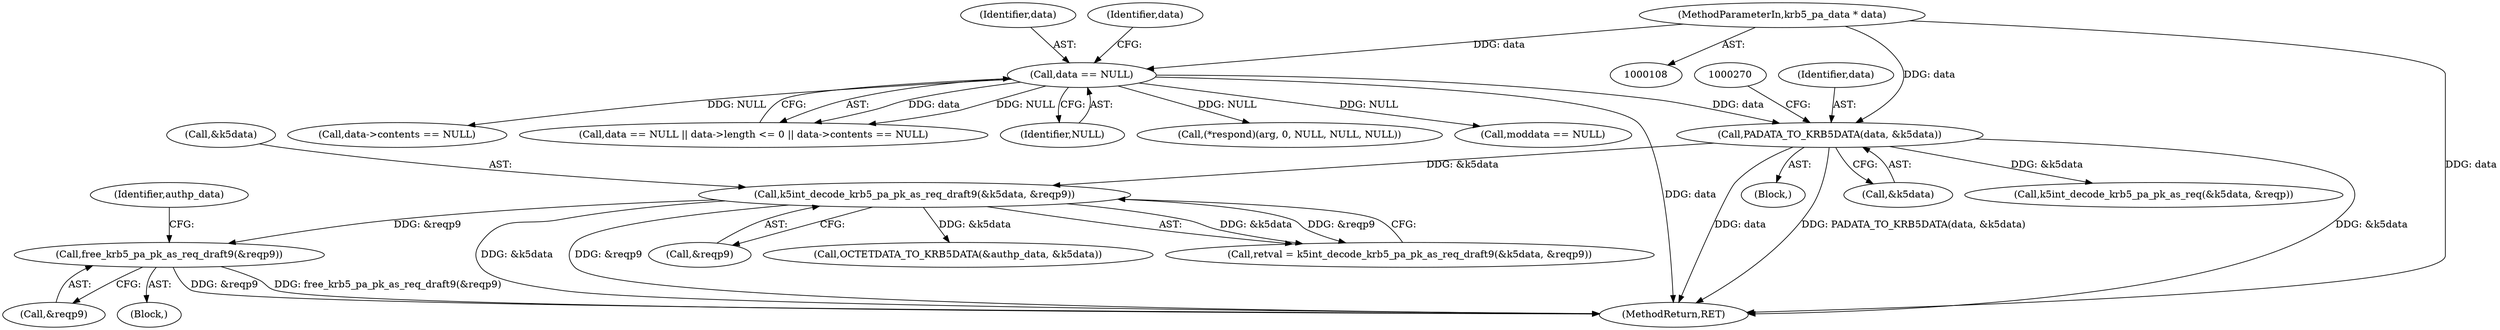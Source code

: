 digraph "0_krb5_e3b5a5e5267818c97750b266df50b6a3d4649604_1@API" {
"1000922" [label="(Call,free_krb5_pa_pk_as_req_draft9(&reqp9))"];
"1000363" [label="(Call,k5int_decode_krb5_pa_pk_as_req_draft9(&k5data, &reqp9))"];
"1000264" [label="(Call,PADATA_TO_KRB5DATA(data, &k5data))"];
"1000186" [label="(Call,data == NULL)"];
"1000113" [label="(MethodParameterIn,krb5_pa_data * data)"];
"1000185" [label="(Call,data == NULL || data->length <= 0 || data->contents == NULL)"];
"1000119" [label="(Block,)"];
"1000953" [label="(MethodReturn,RET)"];
"1000187" [label="(Identifier,data)"];
"1000265" [label="(Identifier,data)"];
"1000201" [label="(Call,(*respond)(arg, 0, NULL, NULL, NULL))"];
"1000923" [label="(Call,&reqp9)"];
"1000280" [label="(Call,k5int_decode_krb5_pa_pk_as_req(&k5data, &reqp))"];
"1000266" [label="(Call,&k5data)"];
"1000209" [label="(Call,moddata == NULL)"];
"1000192" [label="(Identifier,data)"];
"1000188" [label="(Identifier,NULL)"];
"1000264" [label="(Call,PADATA_TO_KRB5DATA(data, &k5data))"];
"1000364" [label="(Call,&k5data)"];
"1000922" [label="(Call,free_krb5_pa_pk_as_req_draft9(&reqp9))"];
"1000910" [label="(Block,)"];
"1000363" [label="(Call,k5int_decode_krb5_pa_pk_as_req_draft9(&k5data, &reqp9))"];
"1000366" [label="(Call,&reqp9)"];
"1000927" [label="(Identifier,authp_data)"];
"1000533" [label="(Call,OCTETDATA_TO_KRB5DATA(&authp_data, &k5data))"];
"1000113" [label="(MethodParameterIn,krb5_pa_data * data)"];
"1000195" [label="(Call,data->contents == NULL)"];
"1000186" [label="(Call,data == NULL)"];
"1000361" [label="(Call,retval = k5int_decode_krb5_pa_pk_as_req_draft9(&k5data, &reqp9))"];
"1000922" -> "1000910"  [label="AST: "];
"1000922" -> "1000923"  [label="CFG: "];
"1000923" -> "1000922"  [label="AST: "];
"1000927" -> "1000922"  [label="CFG: "];
"1000922" -> "1000953"  [label="DDG: &reqp9"];
"1000922" -> "1000953"  [label="DDG: free_krb5_pa_pk_as_req_draft9(&reqp9)"];
"1000363" -> "1000922"  [label="DDG: &reqp9"];
"1000363" -> "1000361"  [label="AST: "];
"1000363" -> "1000366"  [label="CFG: "];
"1000364" -> "1000363"  [label="AST: "];
"1000366" -> "1000363"  [label="AST: "];
"1000361" -> "1000363"  [label="CFG: "];
"1000363" -> "1000953"  [label="DDG: &k5data"];
"1000363" -> "1000953"  [label="DDG: &reqp9"];
"1000363" -> "1000361"  [label="DDG: &k5data"];
"1000363" -> "1000361"  [label="DDG: &reqp9"];
"1000264" -> "1000363"  [label="DDG: &k5data"];
"1000363" -> "1000533"  [label="DDG: &k5data"];
"1000264" -> "1000119"  [label="AST: "];
"1000264" -> "1000266"  [label="CFG: "];
"1000265" -> "1000264"  [label="AST: "];
"1000266" -> "1000264"  [label="AST: "];
"1000270" -> "1000264"  [label="CFG: "];
"1000264" -> "1000953"  [label="DDG: data"];
"1000264" -> "1000953"  [label="DDG: PADATA_TO_KRB5DATA(data, &k5data)"];
"1000264" -> "1000953"  [label="DDG: &k5data"];
"1000186" -> "1000264"  [label="DDG: data"];
"1000113" -> "1000264"  [label="DDG: data"];
"1000264" -> "1000280"  [label="DDG: &k5data"];
"1000186" -> "1000185"  [label="AST: "];
"1000186" -> "1000188"  [label="CFG: "];
"1000187" -> "1000186"  [label="AST: "];
"1000188" -> "1000186"  [label="AST: "];
"1000192" -> "1000186"  [label="CFG: "];
"1000185" -> "1000186"  [label="CFG: "];
"1000186" -> "1000953"  [label="DDG: data"];
"1000186" -> "1000185"  [label="DDG: data"];
"1000186" -> "1000185"  [label="DDG: NULL"];
"1000113" -> "1000186"  [label="DDG: data"];
"1000186" -> "1000195"  [label="DDG: NULL"];
"1000186" -> "1000201"  [label="DDG: NULL"];
"1000186" -> "1000209"  [label="DDG: NULL"];
"1000113" -> "1000108"  [label="AST: "];
"1000113" -> "1000953"  [label="DDG: data"];
}
